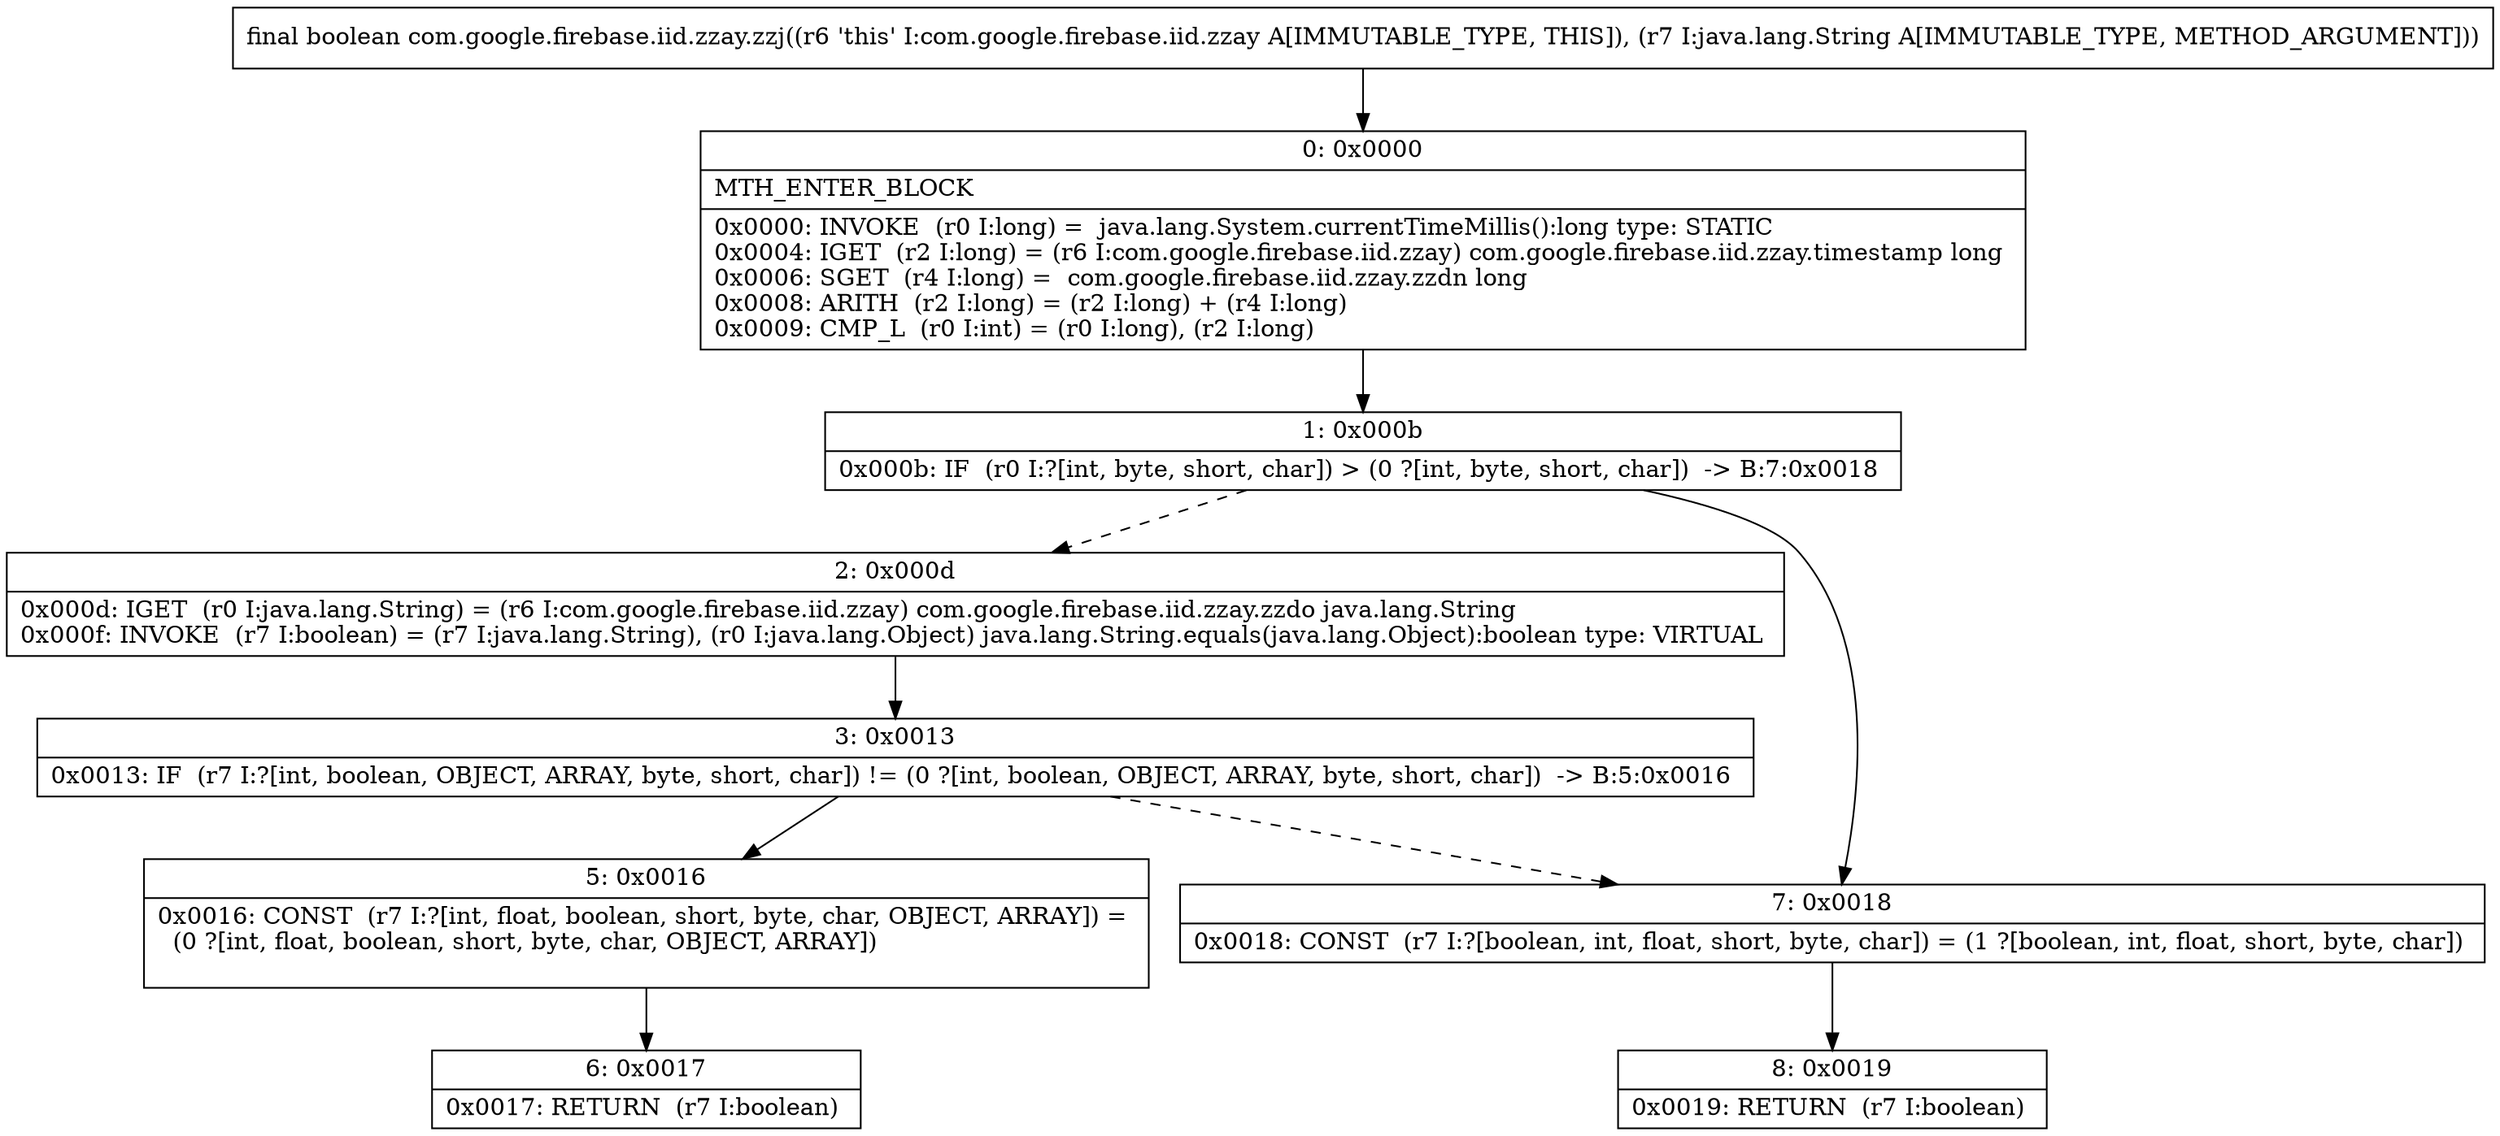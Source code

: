 digraph "CFG forcom.google.firebase.iid.zzay.zzj(Ljava\/lang\/String;)Z" {
Node_0 [shape=record,label="{0\:\ 0x0000|MTH_ENTER_BLOCK\l|0x0000: INVOKE  (r0 I:long) =  java.lang.System.currentTimeMillis():long type: STATIC \l0x0004: IGET  (r2 I:long) = (r6 I:com.google.firebase.iid.zzay) com.google.firebase.iid.zzay.timestamp long \l0x0006: SGET  (r4 I:long) =  com.google.firebase.iid.zzay.zzdn long \l0x0008: ARITH  (r2 I:long) = (r2 I:long) + (r4 I:long) \l0x0009: CMP_L  (r0 I:int) = (r0 I:long), (r2 I:long) \l}"];
Node_1 [shape=record,label="{1\:\ 0x000b|0x000b: IF  (r0 I:?[int, byte, short, char]) \> (0 ?[int, byte, short, char])  \-\> B:7:0x0018 \l}"];
Node_2 [shape=record,label="{2\:\ 0x000d|0x000d: IGET  (r0 I:java.lang.String) = (r6 I:com.google.firebase.iid.zzay) com.google.firebase.iid.zzay.zzdo java.lang.String \l0x000f: INVOKE  (r7 I:boolean) = (r7 I:java.lang.String), (r0 I:java.lang.Object) java.lang.String.equals(java.lang.Object):boolean type: VIRTUAL \l}"];
Node_3 [shape=record,label="{3\:\ 0x0013|0x0013: IF  (r7 I:?[int, boolean, OBJECT, ARRAY, byte, short, char]) != (0 ?[int, boolean, OBJECT, ARRAY, byte, short, char])  \-\> B:5:0x0016 \l}"];
Node_5 [shape=record,label="{5\:\ 0x0016|0x0016: CONST  (r7 I:?[int, float, boolean, short, byte, char, OBJECT, ARRAY]) = \l  (0 ?[int, float, boolean, short, byte, char, OBJECT, ARRAY])\l \l}"];
Node_6 [shape=record,label="{6\:\ 0x0017|0x0017: RETURN  (r7 I:boolean) \l}"];
Node_7 [shape=record,label="{7\:\ 0x0018|0x0018: CONST  (r7 I:?[boolean, int, float, short, byte, char]) = (1 ?[boolean, int, float, short, byte, char]) \l}"];
Node_8 [shape=record,label="{8\:\ 0x0019|0x0019: RETURN  (r7 I:boolean) \l}"];
MethodNode[shape=record,label="{final boolean com.google.firebase.iid.zzay.zzj((r6 'this' I:com.google.firebase.iid.zzay A[IMMUTABLE_TYPE, THIS]), (r7 I:java.lang.String A[IMMUTABLE_TYPE, METHOD_ARGUMENT])) }"];
MethodNode -> Node_0;
Node_0 -> Node_1;
Node_1 -> Node_2[style=dashed];
Node_1 -> Node_7;
Node_2 -> Node_3;
Node_3 -> Node_5;
Node_3 -> Node_7[style=dashed];
Node_5 -> Node_6;
Node_7 -> Node_8;
}

